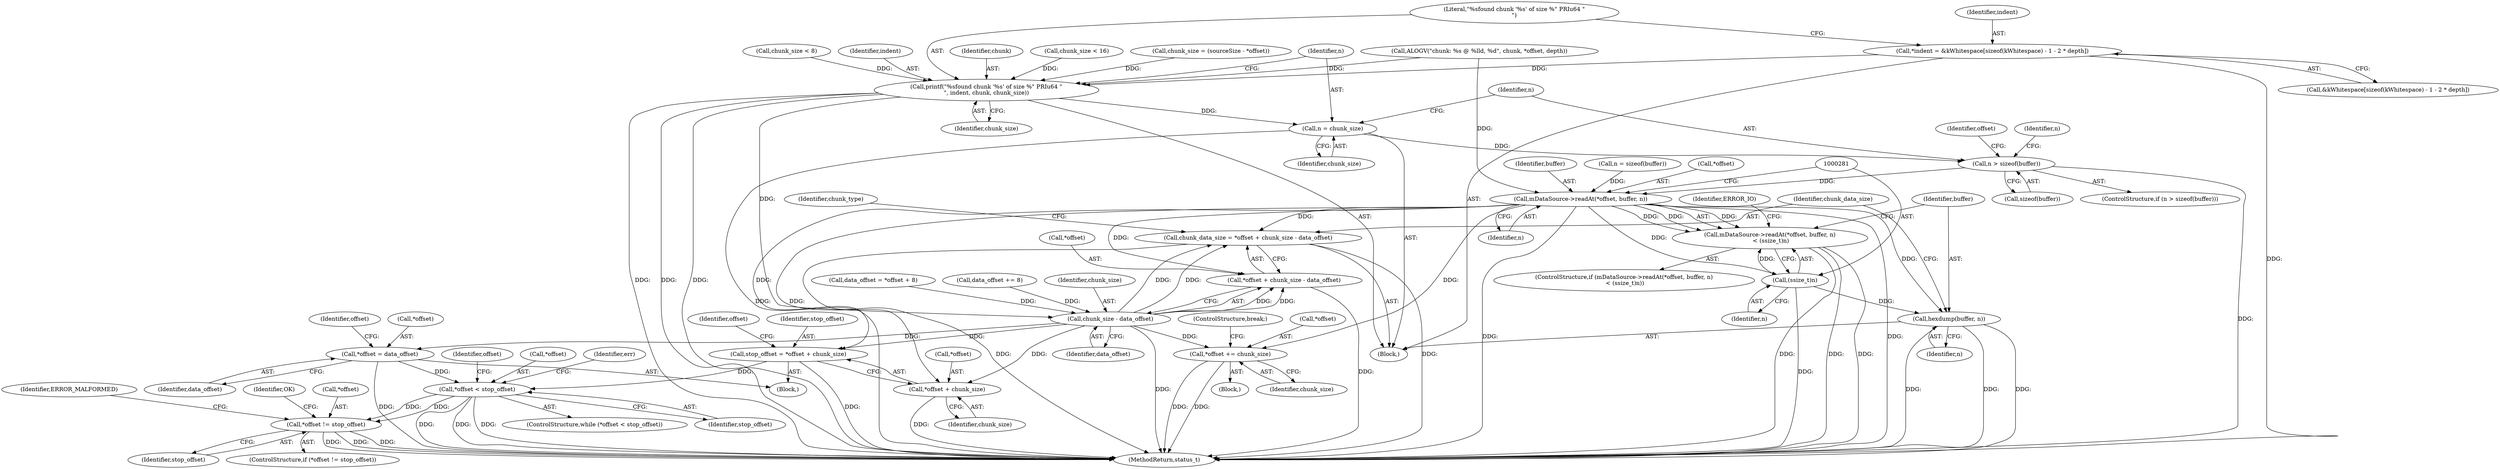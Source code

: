 digraph "0_Android_2674a7218eaa3c87f2ee26d26da5b9170e10f859@API" {
"1000240" [label="(Call,*indent = &kWhitespace[sizeof(kWhitespace) - 1 - 2 * depth])"];
"1000253" [label="(Call,printf(\"%sfound chunk '%s' of size %\" PRIu64 \"\n\", indent, chunk, chunk_size))"];
"1000260" [label="(Call,n = chunk_size)"];
"1000264" [label="(Call,n > sizeof(buffer))"];
"1000275" [label="(Call,mDataSource->readAt(*offset, buffer, n))"];
"1000274" [label="(Call,mDataSource->readAt(*offset, buffer, n)\n < (ssize_t)n)"];
"1000280" [label="(Call,(ssize_t)n)"];
"1000286" [label="(Call,hexdump(buffer, n))"];
"1000291" [label="(Call,chunk_data_size = *offset + chunk_size - data_offset)"];
"1000293" [label="(Call,*offset + chunk_size - data_offset)"];
"1000324" [label="(Call,stop_offset = *offset + chunk_size)"];
"1000335" [label="(Call,*offset < stop_offset)"];
"1000356" [label="(Call,*offset != stop_offset)"];
"1000326" [label="(Call,*offset + chunk_size)"];
"1002920" [label="(Call,*offset += chunk_size)"];
"1000296" [label="(Call,chunk_size - data_offset)"];
"1000330" [label="(Call,*offset = data_offset)"];
"1000285" [label="(Identifier,ERROR_IO)"];
"1000278" [label="(Identifier,buffer)"];
"1000292" [label="(Identifier,chunk_data_size)"];
"1000197" [label="(Call,chunk_size = (sourceSize - *offset))"];
"1000279" [label="(Identifier,n)"];
"1000325" [label="(Identifier,stop_offset)"];
"1000242" [label="(Call,&kWhitespace[sizeof(kWhitespace) - 1 - 2 * depth])"];
"1000326" [label="(Call,*offset + chunk_size)"];
"1000327" [label="(Call,*offset)"];
"1000139" [label="(Call,data_offset = *offset + 8)"];
"1000287" [label="(Identifier,buffer)"];
"1000330" [label="(Call,*offset = data_offset)"];
"1000355" [label="(ControlStructure,if (*offset != stop_offset))"];
"1002924" [label="(ControlStructure,break;)"];
"1002927" [label="(MethodReturn,status_t)"];
"1000362" [label="(Identifier,ERROR_MALFORMED)"];
"1000257" [label="(Identifier,chunk_size)"];
"1000273" [label="(ControlStructure,if (mDataSource->readAt(*offset, buffer, n)\n < (ssize_t)n))"];
"1000335" [label="(Call,*offset < stop_offset)"];
"1000294" [label="(Call,*offset)"];
"1000334" [label="(ControlStructure,while (*offset < stop_offset))"];
"1000297" [label="(Identifier,chunk_size)"];
"1000256" [label="(Identifier,chunk)"];
"1000270" [label="(Identifier,n)"];
"1000291" [label="(Call,chunk_data_size = *offset + chunk_size - data_offset)"];
"1000331" [label="(Call,*offset)"];
"1000332" [label="(Identifier,offset)"];
"1000277" [label="(Identifier,offset)"];
"1000286" [label="(Call,hexdump(buffer, n))"];
"1000219" [label="(Call,chunk_size < 8)"];
"1002920" [label="(Call,*offset += chunk_size)"];
"1000359" [label="(Identifier,stop_offset)"];
"1000337" [label="(Identifier,offset)"];
"1000298" [label="(Identifier,data_offset)"];
"1000264" [label="(Call,n > sizeof(buffer))"];
"1000364" [label="(Identifier,OK)"];
"1000229" [label="(Call,ALOGV(\"chunk: %s @ %lld, %d\", chunk, *offset, depth))"];
"1000240" [label="(Call,*indent = &kWhitespace[sizeof(kWhitespace) - 1 - 2 * depth])"];
"1000266" [label="(Call,sizeof(buffer))"];
"1002919" [label="(Block,)"];
"1000265" [label="(Identifier,n)"];
"1000293" [label="(Call,*offset + chunk_size - data_offset)"];
"1000255" [label="(Identifier,indent)"];
"1000168" [label="(Call,data_offset += 8)"];
"1000322" [label="(Block,)"];
"1000106" [label="(Block,)"];
"1000275" [label="(Call,mDataSource->readAt(*offset, buffer, n))"];
"1000282" [label="(Identifier,n)"];
"1000241" [label="(Identifier,indent)"];
"1000269" [label="(Call,n = sizeof(buffer))"];
"1000253" [label="(Call,printf(\"%sfound chunk '%s' of size %\" PRIu64 \"\n\", indent, chunk, chunk_size))"];
"1000338" [label="(Identifier,stop_offset)"];
"1000329" [label="(Identifier,chunk_size)"];
"1002923" [label="(Identifier,chunk_size)"];
"1002921" [label="(Call,*offset)"];
"1000263" [label="(ControlStructure,if (n > sizeof(buffer)))"];
"1000358" [label="(Identifier,offset)"];
"1000274" [label="(Call,mDataSource->readAt(*offset, buffer, n)\n < (ssize_t)n)"];
"1000280" [label="(Call,(ssize_t)n)"];
"1000288" [label="(Identifier,n)"];
"1000261" [label="(Identifier,n)"];
"1000260" [label="(Call,n = chunk_size)"];
"1000276" [label="(Call,*offset)"];
"1000357" [label="(Call,*offset)"];
"1000333" [label="(Identifier,data_offset)"];
"1000356" [label="(Call,*offset != stop_offset)"];
"1000336" [label="(Call,*offset)"];
"1000172" [label="(Call,chunk_size < 16)"];
"1000262" [label="(Identifier,chunk_size)"];
"1000302" [label="(Identifier,chunk_type)"];
"1000342" [label="(Identifier,err)"];
"1000324" [label="(Call,stop_offset = *offset + chunk_size)"];
"1000296" [label="(Call,chunk_size - data_offset)"];
"1000254" [label="(Literal,\"%sfound chunk '%s' of size %\" PRIu64 \"\n\")"];
"1000240" -> "1000106"  [label="AST: "];
"1000240" -> "1000242"  [label="CFG: "];
"1000241" -> "1000240"  [label="AST: "];
"1000242" -> "1000240"  [label="AST: "];
"1000254" -> "1000240"  [label="CFG: "];
"1000240" -> "1002927"  [label="DDG: "];
"1000240" -> "1000253"  [label="DDG: "];
"1000253" -> "1000106"  [label="AST: "];
"1000253" -> "1000257"  [label="CFG: "];
"1000254" -> "1000253"  [label="AST: "];
"1000255" -> "1000253"  [label="AST: "];
"1000256" -> "1000253"  [label="AST: "];
"1000257" -> "1000253"  [label="AST: "];
"1000261" -> "1000253"  [label="CFG: "];
"1000253" -> "1002927"  [label="DDG: "];
"1000253" -> "1002927"  [label="DDG: "];
"1000253" -> "1002927"  [label="DDG: "];
"1000229" -> "1000253"  [label="DDG: "];
"1000172" -> "1000253"  [label="DDG: "];
"1000219" -> "1000253"  [label="DDG: "];
"1000197" -> "1000253"  [label="DDG: "];
"1000253" -> "1000260"  [label="DDG: "];
"1000253" -> "1000296"  [label="DDG: "];
"1000260" -> "1000106"  [label="AST: "];
"1000260" -> "1000262"  [label="CFG: "];
"1000261" -> "1000260"  [label="AST: "];
"1000262" -> "1000260"  [label="AST: "];
"1000265" -> "1000260"  [label="CFG: "];
"1000260" -> "1002927"  [label="DDG: "];
"1000260" -> "1000264"  [label="DDG: "];
"1000264" -> "1000263"  [label="AST: "];
"1000264" -> "1000266"  [label="CFG: "];
"1000265" -> "1000264"  [label="AST: "];
"1000266" -> "1000264"  [label="AST: "];
"1000270" -> "1000264"  [label="CFG: "];
"1000277" -> "1000264"  [label="CFG: "];
"1000264" -> "1002927"  [label="DDG: "];
"1000264" -> "1000275"  [label="DDG: "];
"1000275" -> "1000274"  [label="AST: "];
"1000275" -> "1000279"  [label="CFG: "];
"1000276" -> "1000275"  [label="AST: "];
"1000278" -> "1000275"  [label="AST: "];
"1000279" -> "1000275"  [label="AST: "];
"1000281" -> "1000275"  [label="CFG: "];
"1000275" -> "1002927"  [label="DDG: "];
"1000275" -> "1002927"  [label="DDG: "];
"1000275" -> "1000274"  [label="DDG: "];
"1000275" -> "1000274"  [label="DDG: "];
"1000275" -> "1000274"  [label="DDG: "];
"1000229" -> "1000275"  [label="DDG: "];
"1000269" -> "1000275"  [label="DDG: "];
"1000275" -> "1000280"  [label="DDG: "];
"1000275" -> "1000286"  [label="DDG: "];
"1000275" -> "1000291"  [label="DDG: "];
"1000275" -> "1000293"  [label="DDG: "];
"1000275" -> "1000324"  [label="DDG: "];
"1000275" -> "1000326"  [label="DDG: "];
"1000275" -> "1002920"  [label="DDG: "];
"1000274" -> "1000273"  [label="AST: "];
"1000274" -> "1000280"  [label="CFG: "];
"1000280" -> "1000274"  [label="AST: "];
"1000285" -> "1000274"  [label="CFG: "];
"1000287" -> "1000274"  [label="CFG: "];
"1000274" -> "1002927"  [label="DDG: "];
"1000274" -> "1002927"  [label="DDG: "];
"1000274" -> "1002927"  [label="DDG: "];
"1000280" -> "1000274"  [label="DDG: "];
"1000280" -> "1000282"  [label="CFG: "];
"1000281" -> "1000280"  [label="AST: "];
"1000282" -> "1000280"  [label="AST: "];
"1000280" -> "1002927"  [label="DDG: "];
"1000280" -> "1000286"  [label="DDG: "];
"1000286" -> "1000106"  [label="AST: "];
"1000286" -> "1000288"  [label="CFG: "];
"1000287" -> "1000286"  [label="AST: "];
"1000288" -> "1000286"  [label="AST: "];
"1000292" -> "1000286"  [label="CFG: "];
"1000286" -> "1002927"  [label="DDG: "];
"1000286" -> "1002927"  [label="DDG: "];
"1000286" -> "1002927"  [label="DDG: "];
"1000291" -> "1000106"  [label="AST: "];
"1000291" -> "1000293"  [label="CFG: "];
"1000292" -> "1000291"  [label="AST: "];
"1000293" -> "1000291"  [label="AST: "];
"1000302" -> "1000291"  [label="CFG: "];
"1000291" -> "1002927"  [label="DDG: "];
"1000291" -> "1002927"  [label="DDG: "];
"1000296" -> "1000291"  [label="DDG: "];
"1000296" -> "1000291"  [label="DDG: "];
"1000293" -> "1000296"  [label="CFG: "];
"1000294" -> "1000293"  [label="AST: "];
"1000296" -> "1000293"  [label="AST: "];
"1000293" -> "1002927"  [label="DDG: "];
"1000296" -> "1000293"  [label="DDG: "];
"1000296" -> "1000293"  [label="DDG: "];
"1000324" -> "1000322"  [label="AST: "];
"1000324" -> "1000326"  [label="CFG: "];
"1000325" -> "1000324"  [label="AST: "];
"1000326" -> "1000324"  [label="AST: "];
"1000332" -> "1000324"  [label="CFG: "];
"1000324" -> "1002927"  [label="DDG: "];
"1000296" -> "1000324"  [label="DDG: "];
"1000324" -> "1000335"  [label="DDG: "];
"1000335" -> "1000334"  [label="AST: "];
"1000335" -> "1000338"  [label="CFG: "];
"1000336" -> "1000335"  [label="AST: "];
"1000338" -> "1000335"  [label="AST: "];
"1000342" -> "1000335"  [label="CFG: "];
"1000358" -> "1000335"  [label="CFG: "];
"1000335" -> "1002927"  [label="DDG: "];
"1000335" -> "1002927"  [label="DDG: "];
"1000335" -> "1002927"  [label="DDG: "];
"1000330" -> "1000335"  [label="DDG: "];
"1000335" -> "1000356"  [label="DDG: "];
"1000335" -> "1000356"  [label="DDG: "];
"1000356" -> "1000355"  [label="AST: "];
"1000356" -> "1000359"  [label="CFG: "];
"1000357" -> "1000356"  [label="AST: "];
"1000359" -> "1000356"  [label="AST: "];
"1000362" -> "1000356"  [label="CFG: "];
"1000364" -> "1000356"  [label="CFG: "];
"1000356" -> "1002927"  [label="DDG: "];
"1000356" -> "1002927"  [label="DDG: "];
"1000356" -> "1002927"  [label="DDG: "];
"1000326" -> "1000329"  [label="CFG: "];
"1000327" -> "1000326"  [label="AST: "];
"1000329" -> "1000326"  [label="AST: "];
"1000326" -> "1002927"  [label="DDG: "];
"1000296" -> "1000326"  [label="DDG: "];
"1002920" -> "1002919"  [label="AST: "];
"1002920" -> "1002923"  [label="CFG: "];
"1002921" -> "1002920"  [label="AST: "];
"1002923" -> "1002920"  [label="AST: "];
"1002924" -> "1002920"  [label="CFG: "];
"1002920" -> "1002927"  [label="DDG: "];
"1002920" -> "1002927"  [label="DDG: "];
"1000296" -> "1002920"  [label="DDG: "];
"1000296" -> "1000298"  [label="CFG: "];
"1000297" -> "1000296"  [label="AST: "];
"1000298" -> "1000296"  [label="AST: "];
"1000296" -> "1002927"  [label="DDG: "];
"1000168" -> "1000296"  [label="DDG: "];
"1000139" -> "1000296"  [label="DDG: "];
"1000296" -> "1000330"  [label="DDG: "];
"1000330" -> "1000322"  [label="AST: "];
"1000330" -> "1000333"  [label="CFG: "];
"1000331" -> "1000330"  [label="AST: "];
"1000333" -> "1000330"  [label="AST: "];
"1000337" -> "1000330"  [label="CFG: "];
"1000330" -> "1002927"  [label="DDG: "];
}
